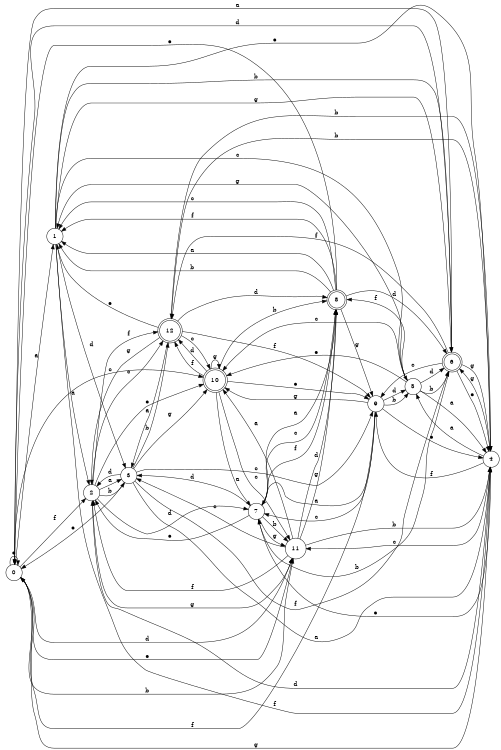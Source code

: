 digraph n11_3 {
__start0 [label="" shape="none"];

rankdir=LR;
size="8,5";

s0 [style="filled", color="black", fillcolor="white" shape="circle", label="0"];
s1 [style="filled", color="black", fillcolor="white" shape="circle", label="1"];
s2 [style="filled", color="black", fillcolor="white" shape="circle", label="2"];
s3 [style="filled", color="black", fillcolor="white" shape="circle", label="3"];
s4 [style="filled", color="black", fillcolor="white" shape="circle", label="4"];
s5 [style="filled", color="black", fillcolor="white" shape="circle", label="5"];
s6 [style="rounded,filled", color="black", fillcolor="white" shape="doublecircle", label="6"];
s7 [style="filled", color="black", fillcolor="white" shape="circle", label="7"];
s8 [style="rounded,filled", color="black", fillcolor="white" shape="doublecircle", label="8"];
s9 [style="filled", color="black", fillcolor="white" shape="circle", label="9"];
s10 [style="rounded,filled", color="black", fillcolor="white" shape="doublecircle", label="10"];
s11 [style="filled", color="black", fillcolor="white" shape="circle", label="11"];
s12 [style="rounded,filled", color="black", fillcolor="white" shape="doublecircle", label="12"];
s0 -> s1 [label="a"];
s0 -> s11 [label="b"];
s0 -> s10 [label="c"];
s0 -> s11 [label="d"];
s0 -> s0 [label="e"];
s0 -> s2 [label="f"];
s0 -> s4 [label="g"];
s1 -> s2 [label="a"];
s1 -> s6 [label="b"];
s1 -> s5 [label="c"];
s1 -> s3 [label="d"];
s1 -> s4 [label="e"];
s1 -> s4 [label="f"];
s1 -> s6 [label="g"];
s2 -> s3 [label="a"];
s2 -> s3 [label="b"];
s2 -> s12 [label="c"];
s2 -> s7 [label="d"];
s2 -> s10 [label="e"];
s2 -> s12 [label="f"];
s2 -> s11 [label="g"];
s3 -> s4 [label="a"];
s3 -> s12 [label="b"];
s3 -> s9 [label="c"];
s3 -> s2 [label="d"];
s3 -> s0 [label="e"];
s3 -> s6 [label="f"];
s3 -> s10 [label="g"];
s4 -> s5 [label="a"];
s4 -> s12 [label="b"];
s4 -> s11 [label="c"];
s4 -> s2 [label="d"];
s4 -> s7 [label="e"];
s4 -> s9 [label="f"];
s4 -> s6 [label="g"];
s5 -> s4 [label="a"];
s5 -> s6 [label="b"];
s5 -> s10 [label="c"];
s5 -> s6 [label="d"];
s5 -> s10 [label="e"];
s5 -> s8 [label="f"];
s5 -> s1 [label="g"];
s6 -> s0 [label="a"];
s6 -> s7 [label="b"];
s6 -> s9 [label="c"];
s6 -> s0 [label="d"];
s6 -> s4 [label="e"];
s6 -> s12 [label="f"];
s6 -> s4 [label="g"];
s7 -> s8 [label="a"];
s7 -> s11 [label="b"];
s7 -> s8 [label="c"];
s7 -> s3 [label="d"];
s7 -> s2 [label="e"];
s7 -> s8 [label="f"];
s7 -> s11 [label="g"];
s8 -> s1 [label="a"];
s8 -> s1 [label="b"];
s8 -> s1 [label="c"];
s8 -> s6 [label="d"];
s8 -> s0 [label="e"];
s8 -> s1 [label="f"];
s8 -> s9 [label="g"];
s9 -> s7 [label="a"];
s9 -> s5 [label="b"];
s9 -> s7 [label="c"];
s9 -> s5 [label="d"];
s9 -> s4 [label="e"];
s9 -> s0 [label="f"];
s9 -> s10 [label="g"];
s10 -> s7 [label="a"];
s10 -> s8 [label="b"];
s10 -> s11 [label="c"];
s10 -> s12 [label="d"];
s10 -> s9 [label="e"];
s10 -> s12 [label="f"];
s10 -> s10 [label="g"];
s11 -> s10 [label="a"];
s11 -> s4 [label="b"];
s11 -> s3 [label="c"];
s11 -> s8 [label="d"];
s11 -> s0 [label="e"];
s11 -> s2 [label="f"];
s11 -> s8 [label="g"];
s12 -> s3 [label="a"];
s12 -> s4 [label="b"];
s12 -> s10 [label="c"];
s12 -> s8 [label="d"];
s12 -> s1 [label="e"];
s12 -> s9 [label="f"];
s12 -> s2 [label="g"];

}